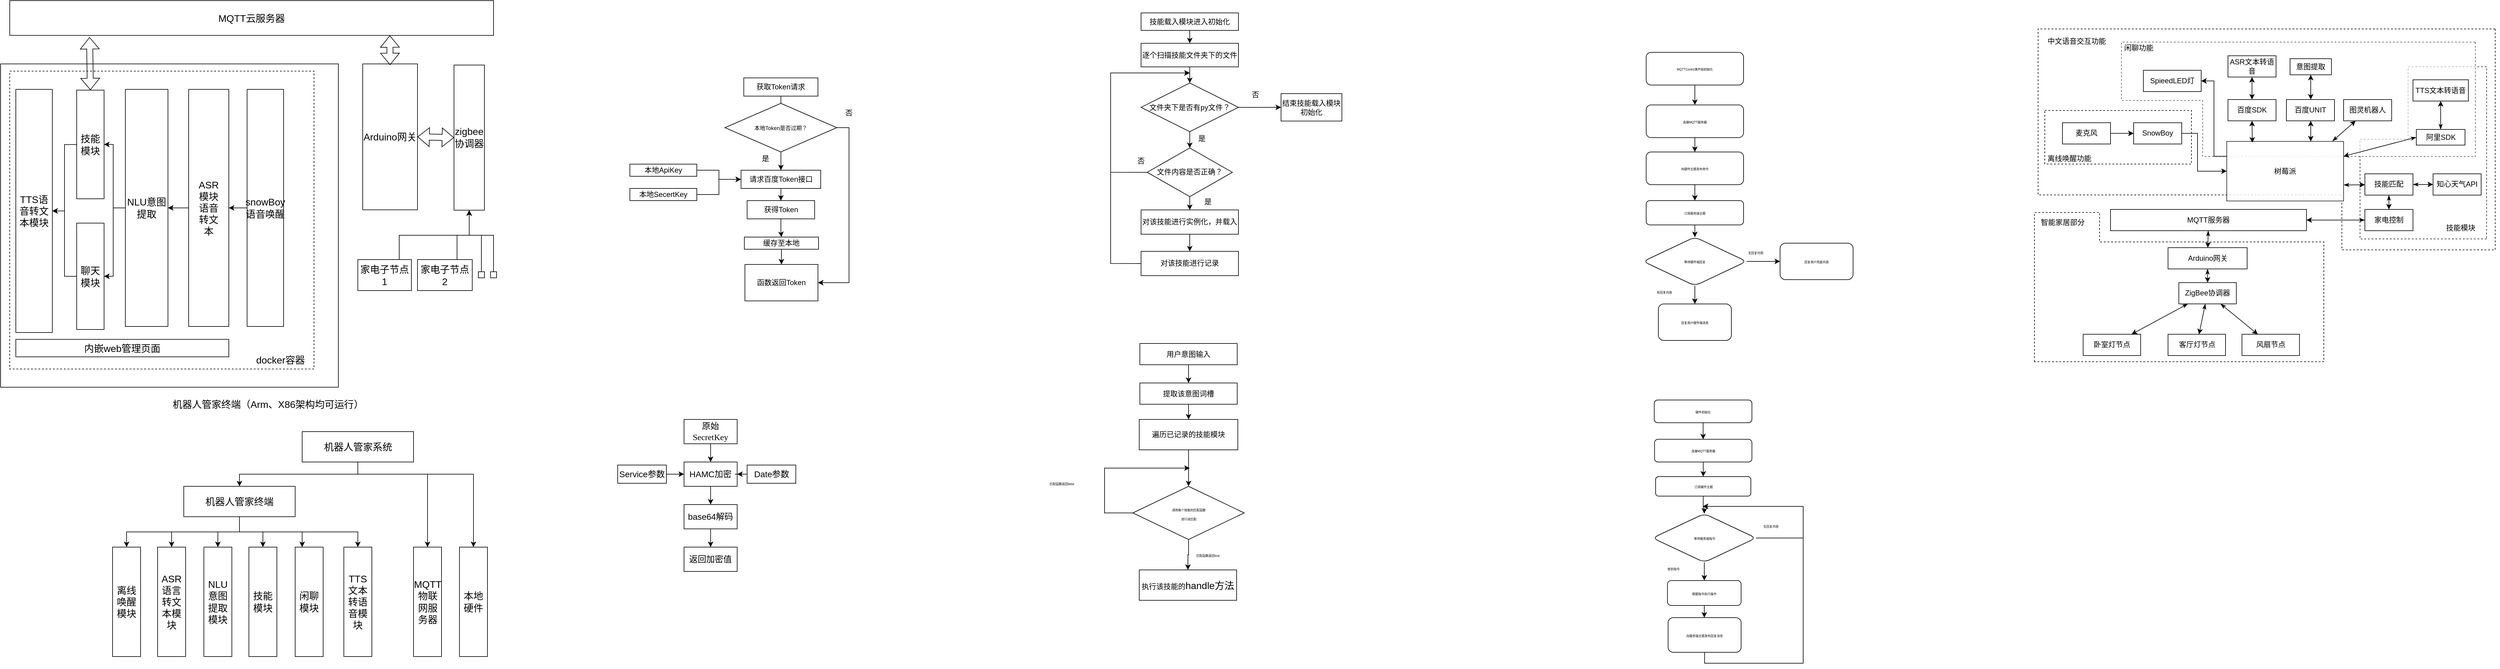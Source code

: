 <mxfile version="18.1.3" type="github">
  <diagram id="7cx7Jvx4WSSWNbDhuWba" name="第 1 页">
    <mxGraphModel dx="1315" dy="681" grid="0" gridSize="10" guides="1" tooltips="1" connect="1" arrows="1" fold="1" page="1" pageScale="1" pageWidth="827" pageHeight="1169" math="0" shadow="0">
      <root>
        <mxCell id="0" />
        <mxCell id="1" parent="0" />
        <mxCell id="3Jm61iDTry_ATPGyhtLo-84" value="" style="shape=corner;whiteSpace=wrap;html=1;rounded=0;shadow=0;glass=0;dashed=1;sketch=0;dx=197;dy=107;rotation=-90;" parent="1" vertex="1">
          <mxGeometry x="3463" y="264.5" width="245.5" height="475.5" as="geometry" />
        </mxCell>
        <mxCell id="3Jm61iDTry_ATPGyhtLo-71" value="" style="shape=corner;whiteSpace=wrap;html=1;rounded=0;shadow=0;glass=0;dashed=1;sketch=0;rotation=90;dx=273;dy=252;" parent="1" vertex="1">
          <mxGeometry x="3547.87" y="-116.24" width="363.43" height="751.13" as="geometry" />
        </mxCell>
        <mxCell id="3Jm61iDTry_ATPGyhtLo-83" value="" style="shape=corner;whiteSpace=wrap;html=1;rounded=0;shadow=0;glass=0;dashed=1;sketch=0;opacity=85;rotation=-180;dx=129;dy=164;" parent="1" vertex="1">
          <mxGeometry x="3883" y="139.76" width="208" height="283.19" as="geometry" />
        </mxCell>
        <mxCell id="3Jm61iDTry_ATPGyhtLo-80" value="" style="shape=corner;whiteSpace=wrap;html=1;rounded=0;shadow=0;glass=0;dashed=1;sketch=0;opacity=65;rotation=90;dx=96;dy=448;" parent="1" vertex="1">
          <mxGeometry x="3687.65" y="-97.44" width="188.2" height="581.48" as="geometry" />
        </mxCell>
        <mxCell id="3Jm61iDTry_ATPGyhtLo-8" value="" style="rounded=0;whiteSpace=wrap;html=1;dashed=1;" parent="1" vertex="1">
          <mxGeometry x="3365" y="211.74" width="241" height="88.13" as="geometry" />
        </mxCell>
        <mxCell id="THJUn3YUo0_ZmjllavNi-1" value="" style="rounded=0;whiteSpace=wrap;html=1;fontSize=16;" parent="1" vertex="1">
          <mxGeometry x="6" y="135.13" width="555" height="531.87" as="geometry" />
        </mxCell>
        <mxCell id="THJUn3YUo0_ZmjllavNi-69" value="" style="rounded=0;whiteSpace=wrap;html=1;fontSize=16;dashed=1;" parent="1" vertex="1">
          <mxGeometry x="21" y="147" width="500" height="490" as="geometry" />
        </mxCell>
        <mxCell id="THJUn3YUo0_ZmjllavNi-3" value="MQTT云服务器" style="rounded=0;whiteSpace=wrap;html=1;fontSize=16;" parent="1" vertex="1">
          <mxGeometry x="21" y="31" width="795" height="57.25" as="geometry" />
        </mxCell>
        <mxCell id="THJUn3YUo0_ZmjllavNi-49" value="" style="edgeStyle=orthogonalEdgeStyle;rounded=0;orthogonalLoop=1;jettySize=auto;html=1;fontSize=16;" parent="1" source="THJUn3YUo0_ZmjllavNi-7" target="THJUn3YUo0_ZmjllavNi-8" edge="1">
          <mxGeometry relative="1" as="geometry" />
        </mxCell>
        <mxCell id="THJUn3YUo0_ZmjllavNi-7" value="snowBoy语音唤醒" style="rounded=0;whiteSpace=wrap;html=1;fontSize=16;" parent="1" vertex="1">
          <mxGeometry x="411" y="177" width="60" height="390" as="geometry" />
        </mxCell>
        <mxCell id="THJUn3YUo0_ZmjllavNi-6" value="TTS语音转文本模块" style="rounded=0;whiteSpace=wrap;html=1;fontSize=16;" parent="1" vertex="1">
          <mxGeometry x="31" y="177" width="60" height="400" as="geometry" />
        </mxCell>
        <mxCell id="THJUn3YUo0_ZmjllavNi-50" value="" style="edgeStyle=orthogonalEdgeStyle;rounded=0;orthogonalLoop=1;jettySize=auto;html=1;fontSize=16;" parent="1" source="THJUn3YUo0_ZmjllavNi-8" target="THJUn3YUo0_ZmjllavNi-10" edge="1">
          <mxGeometry relative="1" as="geometry" />
        </mxCell>
        <mxCell id="THJUn3YUo0_ZmjllavNi-8" value="&lt;blockquote&gt;ASR模块语音转文本&lt;/blockquote&gt;" style="rounded=0;whiteSpace=wrap;html=1;fontSize=16;" parent="1" vertex="1">
          <mxGeometry x="315" y="177" width="66" height="390" as="geometry" />
        </mxCell>
        <mxCell id="THJUn3YUo0_ZmjllavNi-54" value="" style="edgeStyle=orthogonalEdgeStyle;rounded=0;orthogonalLoop=1;jettySize=auto;html=1;fontSize=16;" parent="1" source="THJUn3YUo0_ZmjllavNi-10" target="THJUn3YUo0_ZmjllavNi-15" edge="1">
          <mxGeometry relative="1" as="geometry" />
        </mxCell>
        <mxCell id="THJUn3YUo0_ZmjllavNi-10" value="NLU意图提取" style="rounded=0;whiteSpace=wrap;html=1;fontSize=16;" parent="1" vertex="1">
          <mxGeometry x="211" y="177" width="70" height="390" as="geometry" />
        </mxCell>
        <mxCell id="THJUn3YUo0_ZmjllavNi-52" value="" style="edgeStyle=orthogonalEdgeStyle;rounded=0;orthogonalLoop=1;jettySize=auto;html=1;fontSize=16;" parent="1" source="THJUn3YUo0_ZmjllavNi-12" target="THJUn3YUo0_ZmjllavNi-6" edge="1">
          <mxGeometry relative="1" as="geometry" />
        </mxCell>
        <mxCell id="THJUn3YUo0_ZmjllavNi-12" value="技能模块" style="rounded=0;whiteSpace=wrap;html=1;fontSize=16;" parent="1" vertex="1">
          <mxGeometry x="131" y="178.25" width="45" height="178.75" as="geometry" />
        </mxCell>
        <mxCell id="THJUn3YUo0_ZmjllavNi-53" value="" style="edgeStyle=orthogonalEdgeStyle;rounded=0;orthogonalLoop=1;jettySize=auto;html=1;fontSize=16;" parent="1" source="THJUn3YUo0_ZmjllavNi-15" target="THJUn3YUo0_ZmjllavNi-6" edge="1">
          <mxGeometry relative="1" as="geometry" />
        </mxCell>
        <mxCell id="THJUn3YUo0_ZmjllavNi-15" value="聊天模块" style="rounded=0;whiteSpace=wrap;html=1;fontSize=16;" parent="1" vertex="1">
          <mxGeometry x="131" y="397" width="45" height="175" as="geometry" />
        </mxCell>
        <mxCell id="THJUn3YUo0_ZmjllavNi-24" value="Arduino网关" style="rounded=0;whiteSpace=wrap;html=1;fontSize=16;" parent="1" vertex="1">
          <mxGeometry x="601" y="135.13" width="90" height="240" as="geometry" />
        </mxCell>
        <mxCell id="THJUn3YUo0_ZmjllavNi-36" value="zigbee协调器" style="rounded=0;whiteSpace=wrap;html=1;fontSize=16;" parent="1" vertex="1">
          <mxGeometry x="751" y="137" width="50" height="238.75" as="geometry" />
        </mxCell>
        <mxCell id="THJUn3YUo0_ZmjllavNi-60" value="" style="edgeStyle=orthogonalEdgeStyle;rounded=0;orthogonalLoop=1;jettySize=auto;html=1;fontSize=16;" parent="1" source="THJUn3YUo0_ZmjllavNi-38" target="THJUn3YUo0_ZmjllavNi-36" edge="1">
          <mxGeometry relative="1" as="geometry">
            <Array as="points">
              <mxPoint x="756" y="417" />
              <mxPoint x="776" y="417" />
            </Array>
          </mxGeometry>
        </mxCell>
        <mxCell id="THJUn3YUo0_ZmjllavNi-38" value="家电子节点2" style="rounded=0;whiteSpace=wrap;html=1;fontSize=16;" parent="1" vertex="1">
          <mxGeometry x="691" y="457" width="90" height="51" as="geometry" />
        </mxCell>
        <mxCell id="THJUn3YUo0_ZmjllavNi-62" value="" style="edgeStyle=orthogonalEdgeStyle;rounded=0;orthogonalLoop=1;jettySize=auto;html=1;fontSize=16;" parent="1" source="THJUn3YUo0_ZmjllavNi-39" target="THJUn3YUo0_ZmjllavNi-36" edge="1">
          <mxGeometry relative="1" as="geometry">
            <Array as="points">
              <mxPoint x="661" y="417" />
              <mxPoint x="776" y="417" />
            </Array>
          </mxGeometry>
        </mxCell>
        <mxCell id="THJUn3YUo0_ZmjllavNi-39" value="家电子节点1" style="rounded=0;whiteSpace=wrap;html=1;fontSize=16;" parent="1" vertex="1">
          <mxGeometry x="593" y="457" width="88" height="51" as="geometry" />
        </mxCell>
        <mxCell id="THJUn3YUo0_ZmjllavNi-63" value="" style="edgeStyle=orthogonalEdgeStyle;rounded=0;orthogonalLoop=1;jettySize=auto;html=1;fontSize=16;" parent="1" source="THJUn3YUo0_ZmjllavNi-41" target="THJUn3YUo0_ZmjllavNi-36" edge="1">
          <mxGeometry relative="1" as="geometry">
            <Array as="points">
              <mxPoint x="796" y="417" />
              <mxPoint x="776" y="417" />
            </Array>
          </mxGeometry>
        </mxCell>
        <mxCell id="THJUn3YUo0_ZmjllavNi-41" value="" style="rounded=0;whiteSpace=wrap;html=1;fontSize=16;" parent="1" vertex="1">
          <mxGeometry x="791" y="477" width="10" height="10" as="geometry" />
        </mxCell>
        <mxCell id="THJUn3YUo0_ZmjllavNi-64" value="" style="edgeStyle=orthogonalEdgeStyle;rounded=0;orthogonalLoop=1;jettySize=auto;html=1;fontSize=16;" parent="1" source="THJUn3YUo0_ZmjllavNi-42" target="THJUn3YUo0_ZmjllavNi-36" edge="1">
          <mxGeometry relative="1" as="geometry">
            <Array as="points">
              <mxPoint x="816" y="417" />
              <mxPoint x="776" y="417" />
            </Array>
          </mxGeometry>
        </mxCell>
        <mxCell id="THJUn3YUo0_ZmjllavNi-42" value="" style="rounded=0;whiteSpace=wrap;html=1;fontSize=16;" parent="1" vertex="1">
          <mxGeometry x="811" y="477" width="10" height="10" as="geometry" />
        </mxCell>
        <mxCell id="THJUn3YUo0_ZmjllavNi-48" value="内嵌web管理页面" style="rounded=0;whiteSpace=wrap;html=1;fontSize=16;" parent="1" vertex="1">
          <mxGeometry x="31" y="588.25" width="350" height="28.75" as="geometry" />
        </mxCell>
        <mxCell id="THJUn3YUo0_ZmjllavNi-55" value="" style="edgeStyle=orthogonalEdgeStyle;rounded=0;orthogonalLoop=1;jettySize=auto;html=1;exitX=0;exitY=0.5;exitDx=0;exitDy=0;entryX=1;entryY=0.5;entryDx=0;entryDy=0;fontSize=16;" parent="1" source="THJUn3YUo0_ZmjllavNi-10" target="THJUn3YUo0_ZmjllavNi-12" edge="1">
          <mxGeometry relative="1" as="geometry">
            <mxPoint x="221.0" y="382.03" as="sourcePoint" />
            <mxPoint x="186.0" y="494.515" as="targetPoint" />
          </mxGeometry>
        </mxCell>
        <mxCell id="THJUn3YUo0_ZmjllavNi-57" value="" style="shape=flexArrow;endArrow=classic;startArrow=classic;html=1;rounded=0;entryX=0.165;entryY=1.05;entryDx=0;entryDy=0;entryPerimeter=0;exitX=0.5;exitY=0;exitDx=0;exitDy=0;fontSize=16;" parent="1" source="THJUn3YUo0_ZmjllavNi-12" target="THJUn3YUo0_ZmjllavNi-3" edge="1">
          <mxGeometry width="100" height="100" relative="1" as="geometry">
            <mxPoint x="571" y="177" as="sourcePoint" />
            <mxPoint x="671" y="77" as="targetPoint" />
          </mxGeometry>
        </mxCell>
        <mxCell id="THJUn3YUo0_ZmjllavNi-58" value="" style="shape=flexArrow;endArrow=classic;startArrow=classic;html=1;rounded=0;entryX=0.165;entryY=1.05;entryDx=0;entryDy=0;entryPerimeter=0;fontSize=16;" parent="1" edge="1">
          <mxGeometry width="100" height="100" relative="1" as="geometry">
            <mxPoint x="646" y="137" as="sourcePoint" />
            <mxPoint x="645.5" y="88.252" as="targetPoint" />
          </mxGeometry>
        </mxCell>
        <mxCell id="THJUn3YUo0_ZmjllavNi-59" value="" style="shape=flexArrow;endArrow=classic;startArrow=classic;html=1;rounded=0;entryX=0;entryY=0.5;entryDx=0;entryDy=0;exitX=1;exitY=0.5;exitDx=0;exitDy=0;fontSize=16;" parent="1" source="THJUn3YUo0_ZmjllavNi-24" target="THJUn3YUo0_ZmjllavNi-36" edge="1">
          <mxGeometry width="100" height="100" relative="1" as="geometry">
            <mxPoint x="691" y="267" as="sourcePoint" />
            <mxPoint x="791" y="167" as="targetPoint" />
          </mxGeometry>
        </mxCell>
        <mxCell id="THJUn3YUo0_ZmjllavNi-61" style="edgeStyle=orthogonalEdgeStyle;rounded=0;orthogonalLoop=1;jettySize=auto;html=1;exitX=0.5;exitY=1;exitDx=0;exitDy=0;fontSize=16;" parent="1" source="THJUn3YUo0_ZmjllavNi-38" target="THJUn3YUo0_ZmjllavNi-38" edge="1">
          <mxGeometry relative="1" as="geometry" />
        </mxCell>
        <mxCell id="THJUn3YUo0_ZmjllavNi-68" value="机器人管家终端（Arm、X86架构均可运行）" style="text;html=1;strokeColor=none;fillColor=none;align=center;verticalAlign=middle;whiteSpace=wrap;rounded=0;fontSize=16;" parent="1" vertex="1">
          <mxGeometry x="246" y="680" width="399.25" height="30" as="geometry" />
        </mxCell>
        <mxCell id="THJUn3YUo0_ZmjllavNi-70" value="docker容器" style="text;html=1;strokeColor=none;fillColor=none;align=center;verticalAlign=middle;whiteSpace=wrap;rounded=0;fontSize=16;" parent="1" vertex="1">
          <mxGeometry x="411" y="607" width="110" height="30" as="geometry" />
        </mxCell>
        <mxCell id="UxHL09E3cX7baKbh302L-11" style="edgeStyle=orthogonalEdgeStyle;rounded=0;orthogonalLoop=1;jettySize=auto;html=1;exitX=0.5;exitY=1;exitDx=0;exitDy=0;entryX=0.5;entryY=0;entryDx=0;entryDy=0;fontSize=16;" parent="1" source="UxHL09E3cX7baKbh302L-1" target="UxHL09E3cX7baKbh302L-10" edge="1">
          <mxGeometry relative="1" as="geometry" />
        </mxCell>
        <mxCell id="UxHL09E3cX7baKbh302L-18" style="edgeStyle=orthogonalEdgeStyle;rounded=0;orthogonalLoop=1;jettySize=auto;html=1;exitX=0.5;exitY=1;exitDx=0;exitDy=0;entryX=0.5;entryY=0;entryDx=0;entryDy=0;fontSize=16;" parent="1" source="UxHL09E3cX7baKbh302L-1" target="UxHL09E3cX7baKbh302L-7" edge="1">
          <mxGeometry relative="1" as="geometry">
            <Array as="points">
              <mxPoint x="593" y="810" />
              <mxPoint x="708" y="810" />
            </Array>
          </mxGeometry>
        </mxCell>
        <mxCell id="UxHL09E3cX7baKbh302L-19" style="edgeStyle=orthogonalEdgeStyle;rounded=0;orthogonalLoop=1;jettySize=auto;html=1;exitX=0.5;exitY=1;exitDx=0;exitDy=0;entryX=0.5;entryY=0;entryDx=0;entryDy=0;fontSize=16;" parent="1" source="UxHL09E3cX7baKbh302L-1" target="UxHL09E3cX7baKbh302L-9" edge="1">
          <mxGeometry relative="1" as="geometry">
            <Array as="points">
              <mxPoint x="593" y="810" />
              <mxPoint x="783" y="810" />
            </Array>
          </mxGeometry>
        </mxCell>
        <mxCell id="UxHL09E3cX7baKbh302L-1" value="机器人管家系统" style="rounded=0;whiteSpace=wrap;html=1;fontSize=16;" parent="1" vertex="1">
          <mxGeometry x="501.5" y="740" width="183" height="50" as="geometry" />
        </mxCell>
        <mxCell id="UxHL09E3cX7baKbh302L-2" value="离线唤醒模块" style="rounded=0;whiteSpace=wrap;html=1;fontSize=16;" parent="1" vertex="1">
          <mxGeometry x="190" y="930" width="46" height="180" as="geometry" />
        </mxCell>
        <mxCell id="UxHL09E3cX7baKbh302L-3" value="ASR语言转文本模块" style="rounded=0;whiteSpace=wrap;html=1;fontSize=16;" parent="1" vertex="1">
          <mxGeometry x="264" y="930" width="46" height="180" as="geometry" />
        </mxCell>
        <mxCell id="UxHL09E3cX7baKbh302L-4" value="NLU意图提取模块" style="rounded=0;whiteSpace=wrap;html=1;fontSize=16;" parent="1" vertex="1">
          <mxGeometry x="340" y="930" width="46" height="180" as="geometry" />
        </mxCell>
        <mxCell id="UxHL09E3cX7baKbh302L-5" value="技能模块" style="rounded=0;whiteSpace=wrap;html=1;fontSize=16;" parent="1" vertex="1">
          <mxGeometry x="414" y="930" width="46" height="180" as="geometry" />
        </mxCell>
        <mxCell id="UxHL09E3cX7baKbh302L-6" value="闲聊模块" style="rounded=0;whiteSpace=wrap;html=1;fontSize=16;" parent="1" vertex="1">
          <mxGeometry x="490" y="930" width="46" height="180" as="geometry" />
        </mxCell>
        <mxCell id="UxHL09E3cX7baKbh302L-7" value="MQTT物联网服务器" style="rounded=0;whiteSpace=wrap;html=1;fontSize=16;" parent="1" vertex="1">
          <mxGeometry x="684.5" y="930" width="46" height="180" as="geometry" />
        </mxCell>
        <mxCell id="UxHL09E3cX7baKbh302L-8" value="TTS文本转语音模块" style="rounded=0;whiteSpace=wrap;html=1;fontSize=16;" parent="1" vertex="1">
          <mxGeometry x="570" y="930" width="46" height="180" as="geometry" />
        </mxCell>
        <mxCell id="UxHL09E3cX7baKbh302L-9" value="本地硬件" style="rounded=0;whiteSpace=wrap;html=1;fontSize=16;" parent="1" vertex="1">
          <mxGeometry x="760" y="930" width="46" height="180" as="geometry" />
        </mxCell>
        <mxCell id="UxHL09E3cX7baKbh302L-12" style="edgeStyle=orthogonalEdgeStyle;rounded=0;orthogonalLoop=1;jettySize=auto;html=1;exitX=0.5;exitY=1;exitDx=0;exitDy=0;entryX=0.5;entryY=0;entryDx=0;entryDy=0;fontSize=16;" parent="1" source="UxHL09E3cX7baKbh302L-10" target="UxHL09E3cX7baKbh302L-2" edge="1">
          <mxGeometry relative="1" as="geometry" />
        </mxCell>
        <mxCell id="UxHL09E3cX7baKbh302L-13" style="edgeStyle=orthogonalEdgeStyle;rounded=0;orthogonalLoop=1;jettySize=auto;html=1;exitX=0.5;exitY=1;exitDx=0;exitDy=0;entryX=0.5;entryY=0;entryDx=0;entryDy=0;fontSize=16;" parent="1" source="UxHL09E3cX7baKbh302L-10" target="UxHL09E3cX7baKbh302L-3" edge="1">
          <mxGeometry relative="1" as="geometry" />
        </mxCell>
        <mxCell id="UxHL09E3cX7baKbh302L-14" style="edgeStyle=orthogonalEdgeStyle;rounded=0;orthogonalLoop=1;jettySize=auto;html=1;exitX=0.5;exitY=1;exitDx=0;exitDy=0;entryX=0.5;entryY=0;entryDx=0;entryDy=0;fontSize=16;" parent="1" source="UxHL09E3cX7baKbh302L-10" target="UxHL09E3cX7baKbh302L-4" edge="1">
          <mxGeometry relative="1" as="geometry" />
        </mxCell>
        <mxCell id="UxHL09E3cX7baKbh302L-15" style="edgeStyle=orthogonalEdgeStyle;rounded=0;orthogonalLoop=1;jettySize=auto;html=1;exitX=0.5;exitY=1;exitDx=0;exitDy=0;entryX=0.5;entryY=0;entryDx=0;entryDy=0;fontSize=16;" parent="1" source="UxHL09E3cX7baKbh302L-10" target="UxHL09E3cX7baKbh302L-5" edge="1">
          <mxGeometry relative="1" as="geometry" />
        </mxCell>
        <mxCell id="UxHL09E3cX7baKbh302L-16" style="edgeStyle=orthogonalEdgeStyle;rounded=0;orthogonalLoop=1;jettySize=auto;html=1;exitX=0.5;exitY=1;exitDx=0;exitDy=0;entryX=0.25;entryY=0;entryDx=0;entryDy=0;fontSize=16;" parent="1" source="UxHL09E3cX7baKbh302L-10" target="UxHL09E3cX7baKbh302L-6" edge="1">
          <mxGeometry relative="1" as="geometry" />
        </mxCell>
        <mxCell id="UxHL09E3cX7baKbh302L-17" style="edgeStyle=orthogonalEdgeStyle;rounded=0;orthogonalLoop=1;jettySize=auto;html=1;exitX=0.5;exitY=1;exitDx=0;exitDy=0;entryX=0.5;entryY=0;entryDx=0;entryDy=0;fontSize=16;" parent="1" source="UxHL09E3cX7baKbh302L-10" target="UxHL09E3cX7baKbh302L-8" edge="1">
          <mxGeometry relative="1" as="geometry" />
        </mxCell>
        <mxCell id="UxHL09E3cX7baKbh302L-10" value="机器人管家终端" style="rounded=0;whiteSpace=wrap;html=1;fontSize=16;" parent="1" vertex="1">
          <mxGeometry x="307" y="830" width="183" height="50" as="geometry" />
        </mxCell>
        <mxCell id="pHx1-qpp0hLuXF07Kn_--3" value="" style="edgeStyle=orthogonalEdgeStyle;rounded=0;orthogonalLoop=1;jettySize=auto;html=1;" parent="1" source="pHx1-qpp0hLuXF07Kn_--1" target="pHx1-qpp0hLuXF07Kn_--2" edge="1">
          <mxGeometry relative="1" as="geometry" />
        </mxCell>
        <mxCell id="pHx1-qpp0hLuXF07Kn_--1" value="获取Token请求" style="rounded=0;whiteSpace=wrap;html=1;" parent="1" vertex="1">
          <mxGeometry x="1227.19" y="158.13" width="121.87" height="30" as="geometry" />
        </mxCell>
        <mxCell id="pHx1-qpp0hLuXF07Kn_--10" value="" style="edgeStyle=orthogonalEdgeStyle;rounded=0;orthogonalLoop=1;jettySize=auto;html=1;fontSize=9;" parent="1" source="pHx1-qpp0hLuXF07Kn_--2" target="pHx1-qpp0hLuXF07Kn_--7" edge="1">
          <mxGeometry relative="1" as="geometry" />
        </mxCell>
        <mxCell id="pHx1-qpp0hLuXF07Kn_--19" style="edgeStyle=orthogonalEdgeStyle;rounded=0;orthogonalLoop=1;jettySize=auto;html=1;exitX=1;exitY=0.5;exitDx=0;exitDy=0;entryX=1;entryY=0.5;entryDx=0;entryDy=0;fontSize=9;" parent="1" source="pHx1-qpp0hLuXF07Kn_--2" target="pHx1-qpp0hLuXF07Kn_--17" edge="1">
          <mxGeometry relative="1" as="geometry" />
        </mxCell>
        <mxCell id="pHx1-qpp0hLuXF07Kn_--2" value="&lt;font style=&quot;font-size: 9px;&quot;&gt;本地Token是否过期？&lt;/font&gt;" style="rhombus;whiteSpace=wrap;html=1;rounded=0;" parent="1" vertex="1">
          <mxGeometry x="1196.25" y="200" width="183.75" height="80" as="geometry" />
        </mxCell>
        <mxCell id="pHx1-qpp0hLuXF07Kn_--24" style="edgeStyle=orthogonalEdgeStyle;rounded=0;orthogonalLoop=1;jettySize=auto;html=1;exitX=1;exitY=0.5;exitDx=0;exitDy=0;entryX=0;entryY=0.5;entryDx=0;entryDy=0;fontSize=9;" parent="1" source="pHx1-qpp0hLuXF07Kn_--4" target="pHx1-qpp0hLuXF07Kn_--7" edge="1">
          <mxGeometry relative="1" as="geometry" />
        </mxCell>
        <mxCell id="pHx1-qpp0hLuXF07Kn_--4" value="本地SecertKey" style="whiteSpace=wrap;html=1;rounded=0;" parent="1" vertex="1">
          <mxGeometry x="1040" y="340" width="110" height="20" as="geometry" />
        </mxCell>
        <mxCell id="pHx1-qpp0hLuXF07Kn_--23" style="edgeStyle=orthogonalEdgeStyle;rounded=0;orthogonalLoop=1;jettySize=auto;html=1;exitX=1;exitY=0.5;exitDx=0;exitDy=0;entryX=0;entryY=0.5;entryDx=0;entryDy=0;fontSize=9;" parent="1" source="pHx1-qpp0hLuXF07Kn_--6" target="pHx1-qpp0hLuXF07Kn_--7" edge="1">
          <mxGeometry relative="1" as="geometry" />
        </mxCell>
        <mxCell id="pHx1-qpp0hLuXF07Kn_--6" value="本地ApiKey" style="whiteSpace=wrap;html=1;rounded=0;" parent="1" vertex="1">
          <mxGeometry x="1040" y="300" width="110" height="20" as="geometry" />
        </mxCell>
        <mxCell id="pHx1-qpp0hLuXF07Kn_--21" value="" style="edgeStyle=orthogonalEdgeStyle;rounded=0;orthogonalLoop=1;jettySize=auto;html=1;fontSize=9;" parent="1" source="pHx1-qpp0hLuXF07Kn_--7" target="pHx1-qpp0hLuXF07Kn_--13" edge="1">
          <mxGeometry relative="1" as="geometry" />
        </mxCell>
        <mxCell id="pHx1-qpp0hLuXF07Kn_--7" value="请求百度Token接口" style="whiteSpace=wrap;html=1;rounded=0;" parent="1" vertex="1">
          <mxGeometry x="1222.66" y="310" width="130.94" height="30" as="geometry" />
        </mxCell>
        <mxCell id="pHx1-qpp0hLuXF07Kn_--16" value="" style="edgeStyle=orthogonalEdgeStyle;rounded=0;orthogonalLoop=1;jettySize=auto;html=1;fontSize=9;" parent="1" source="pHx1-qpp0hLuXF07Kn_--13" target="pHx1-qpp0hLuXF07Kn_--15" edge="1">
          <mxGeometry relative="1" as="geometry" />
        </mxCell>
        <mxCell id="pHx1-qpp0hLuXF07Kn_--18" value="" style="edgeStyle=orthogonalEdgeStyle;rounded=0;orthogonalLoop=1;jettySize=auto;html=1;fontSize=9;" parent="1" source="pHx1-qpp0hLuXF07Kn_--15" target="pHx1-qpp0hLuXF07Kn_--17" edge="1">
          <mxGeometry relative="1" as="geometry" />
        </mxCell>
        <mxCell id="pHx1-qpp0hLuXF07Kn_--15" value="缓存至本地" style="whiteSpace=wrap;html=1;rounded=0;" parent="1" vertex="1">
          <mxGeometry x="1228.13" y="420" width="121.87" height="20" as="geometry" />
        </mxCell>
        <mxCell id="pHx1-qpp0hLuXF07Kn_--17" value="函数返回Token" style="whiteSpace=wrap;html=1;rounded=0;" parent="1" vertex="1">
          <mxGeometry x="1229.06" y="465" width="120" height="60" as="geometry" />
        </mxCell>
        <mxCell id="pHx1-qpp0hLuXF07Kn_--13" value="获得Token" style="whiteSpace=wrap;html=1;rounded=0;" parent="1" vertex="1">
          <mxGeometry x="1232.66" y="360" width="110.94" height="30" as="geometry" />
        </mxCell>
        <mxCell id="BKtJdzFLq2iXJ5Sx43xe-3" value="" style="edgeStyle=orthogonalEdgeStyle;rounded=0;orthogonalLoop=1;jettySize=auto;html=1;fontSize=14;" parent="1" source="BKtJdzFLq2iXJ5Sx43xe-1" target="BKtJdzFLq2iXJ5Sx43xe-2" edge="1">
          <mxGeometry relative="1" as="geometry" />
        </mxCell>
        <mxCell id="BKtJdzFLq2iXJ5Sx43xe-1" value="&lt;span style=&quot;font-size: 14px; font-family: 等线;&quot;&gt;原始&lt;span lang=&quot;EN-US&quot; style=&quot;font-size: 14px;&quot;&gt;SecretKey&lt;/span&gt;&lt;/span&gt;" style="rounded=0;whiteSpace=wrap;html=1;fontSize=14;" parent="1" vertex="1">
          <mxGeometry x="1128.99" y="720" width="87.34" height="40" as="geometry" />
        </mxCell>
        <mxCell id="BKtJdzFLq2iXJ5Sx43xe-9" value="" style="edgeStyle=orthogonalEdgeStyle;rounded=0;orthogonalLoop=1;jettySize=auto;html=1;fontSize=14;" parent="1" source="BKtJdzFLq2iXJ5Sx43xe-2" target="BKtJdzFLq2iXJ5Sx43xe-8" edge="1">
          <mxGeometry relative="1" as="geometry" />
        </mxCell>
        <mxCell id="BKtJdzFLq2iXJ5Sx43xe-2" value="HAMC加密" style="rounded=0;whiteSpace=wrap;html=1;fontSize=14;" parent="1" vertex="1">
          <mxGeometry x="1128.99" y="790" width="87.34" height="40" as="geometry" />
        </mxCell>
        <mxCell id="BKtJdzFLq2iXJ5Sx43xe-6" value="" style="edgeStyle=orthogonalEdgeStyle;rounded=0;orthogonalLoop=1;jettySize=auto;html=1;fontSize=14;" parent="1" source="BKtJdzFLq2iXJ5Sx43xe-4" target="BKtJdzFLq2iXJ5Sx43xe-2" edge="1">
          <mxGeometry relative="1" as="geometry" />
        </mxCell>
        <mxCell id="BKtJdzFLq2iXJ5Sx43xe-4" value="&lt;span lang=&quot;EN-US&quot; style=&quot;font-size: 14px;&quot;&gt;Date参数&lt;/span&gt;" style="rounded=0;whiteSpace=wrap;html=1;fontSize=14;" parent="1" vertex="1">
          <mxGeometry x="1232.66" y="795" width="80" height="30" as="geometry" />
        </mxCell>
        <mxCell id="BKtJdzFLq2iXJ5Sx43xe-7" value="" style="edgeStyle=orthogonalEdgeStyle;rounded=0;orthogonalLoop=1;jettySize=auto;html=1;fontSize=14;" parent="1" source="BKtJdzFLq2iXJ5Sx43xe-5" target="BKtJdzFLq2iXJ5Sx43xe-2" edge="1">
          <mxGeometry relative="1" as="geometry" />
        </mxCell>
        <mxCell id="BKtJdzFLq2iXJ5Sx43xe-5" value="&lt;span lang=&quot;EN-US&quot; style=&quot;font-size: 14px;&quot;&gt;Service参数&lt;/span&gt;" style="rounded=0;whiteSpace=wrap;html=1;fontSize=14;" parent="1" vertex="1">
          <mxGeometry x="1020" y="795" width="80" height="30" as="geometry" />
        </mxCell>
        <mxCell id="BKtJdzFLq2iXJ5Sx43xe-11" value="" style="edgeStyle=orthogonalEdgeStyle;rounded=0;orthogonalLoop=1;jettySize=auto;html=1;fontSize=14;" parent="1" source="BKtJdzFLq2iXJ5Sx43xe-8" target="BKtJdzFLq2iXJ5Sx43xe-10" edge="1">
          <mxGeometry relative="1" as="geometry" />
        </mxCell>
        <mxCell id="BKtJdzFLq2iXJ5Sx43xe-8" value="base64解码" style="rounded=0;whiteSpace=wrap;html=1;fontSize=14;" parent="1" vertex="1">
          <mxGeometry x="1128.99" y="860" width="87.34" height="40" as="geometry" />
        </mxCell>
        <mxCell id="BKtJdzFLq2iXJ5Sx43xe-10" value="返回加密值" style="rounded=0;whiteSpace=wrap;html=1;fontSize=14;" parent="1" vertex="1">
          <mxGeometry x="1128.99" y="930" width="87.34" height="40" as="geometry" />
        </mxCell>
        <mxCell id="BKtJdzFLq2iXJ5Sx43xe-12" value="否" style="text;html=1;strokeColor=none;fillColor=none;align=center;verticalAlign=middle;whiteSpace=wrap;rounded=0;" parent="1" vertex="1">
          <mxGeometry x="1370" y="201.25" width="60" height="30" as="geometry" />
        </mxCell>
        <mxCell id="BKtJdzFLq2iXJ5Sx43xe-13" value="是" style="text;html=1;strokeColor=none;fillColor=none;align=center;verticalAlign=middle;whiteSpace=wrap;rounded=0;" parent="1" vertex="1">
          <mxGeometry x="1232.66" y="275.63" width="60" height="30" as="geometry" />
        </mxCell>
        <mxCell id="BKtJdzFLq2iXJ5Sx43xe-29" value="" style="edgeStyle=orthogonalEdgeStyle;rounded=0;orthogonalLoop=1;jettySize=auto;html=1;" parent="1" source="BKtJdzFLq2iXJ5Sx43xe-27" target="BKtJdzFLq2iXJ5Sx43xe-28" edge="1">
          <mxGeometry relative="1" as="geometry" />
        </mxCell>
        <mxCell id="BKtJdzFLq2iXJ5Sx43xe-27" value="技能载入模块进入初始化" style="rounded=0;whiteSpace=wrap;html=1;" parent="1" vertex="1">
          <mxGeometry x="1880" y="51.25" width="160" height="28.75" as="geometry" />
        </mxCell>
        <mxCell id="BKtJdzFLq2iXJ5Sx43xe-40" value="" style="edgeStyle=orthogonalEdgeStyle;rounded=0;orthogonalLoop=1;jettySize=auto;html=1;" parent="1" source="BKtJdzFLq2iXJ5Sx43xe-28" target="BKtJdzFLq2iXJ5Sx43xe-39" edge="1">
          <mxGeometry relative="1" as="geometry" />
        </mxCell>
        <mxCell id="BKtJdzFLq2iXJ5Sx43xe-28" value="逐个扫描技能文件夹下的文件" style="rounded=0;whiteSpace=wrap;html=1;" parent="1" vertex="1">
          <mxGeometry x="1880" y="101.25" width="160" height="38.75" as="geometry" />
        </mxCell>
        <mxCell id="BKtJdzFLq2iXJ5Sx43xe-33" value="" style="edgeStyle=orthogonalEdgeStyle;rounded=0;orthogonalLoop=1;jettySize=auto;html=1;" parent="1" source="BKtJdzFLq2iXJ5Sx43xe-30" target="BKtJdzFLq2iXJ5Sx43xe-32" edge="1">
          <mxGeometry relative="1" as="geometry" />
        </mxCell>
        <mxCell id="BKtJdzFLq2iXJ5Sx43xe-45" style="edgeStyle=orthogonalEdgeStyle;rounded=0;orthogonalLoop=1;jettySize=auto;html=1;exitX=0;exitY=0.5;exitDx=0;exitDy=0;" parent="1" source="BKtJdzFLq2iXJ5Sx43xe-30" edge="1">
          <mxGeometry relative="1" as="geometry">
            <mxPoint x="1960" y="150" as="targetPoint" />
            <Array as="points">
              <mxPoint x="1830" y="313" />
              <mxPoint x="1830" y="150" />
              <mxPoint x="1880" y="150" />
            </Array>
          </mxGeometry>
        </mxCell>
        <mxCell id="BKtJdzFLq2iXJ5Sx43xe-30" value="文件内容是否正确？" style="rhombus;whiteSpace=wrap;html=1;rounded=0;" parent="1" vertex="1">
          <mxGeometry x="1890" y="273.44" width="140" height="80" as="geometry" />
        </mxCell>
        <mxCell id="BKtJdzFLq2iXJ5Sx43xe-37" value="" style="edgeStyle=orthogonalEdgeStyle;rounded=0;orthogonalLoop=1;jettySize=auto;html=1;" parent="1" source="BKtJdzFLq2iXJ5Sx43xe-32" target="BKtJdzFLq2iXJ5Sx43xe-36" edge="1">
          <mxGeometry relative="1" as="geometry" />
        </mxCell>
        <mxCell id="BKtJdzFLq2iXJ5Sx43xe-32" value="对该技能进行实例化，并载入" style="whiteSpace=wrap;html=1;rounded=0;" parent="1" vertex="1">
          <mxGeometry x="1880" y="375.31" width="160" height="40" as="geometry" />
        </mxCell>
        <mxCell id="BKtJdzFLq2iXJ5Sx43xe-48" style="edgeStyle=orthogonalEdgeStyle;rounded=0;orthogonalLoop=1;jettySize=auto;html=1;exitX=0;exitY=0.5;exitDx=0;exitDy=0;" parent="1" source="BKtJdzFLq2iXJ5Sx43xe-36" edge="1">
          <mxGeometry relative="1" as="geometry">
            <mxPoint x="1960" y="150" as="targetPoint" />
            <Array as="points">
              <mxPoint x="1830" y="463" />
              <mxPoint x="1830" y="150" />
            </Array>
          </mxGeometry>
        </mxCell>
        <mxCell id="BKtJdzFLq2iXJ5Sx43xe-36" value="对该技能进行记录" style="whiteSpace=wrap;html=1;rounded=0;" parent="1" vertex="1">
          <mxGeometry x="1880" y="443.44" width="160" height="40" as="geometry" />
        </mxCell>
        <mxCell id="BKtJdzFLq2iXJ5Sx43xe-41" value="" style="edgeStyle=orthogonalEdgeStyle;rounded=0;orthogonalLoop=1;jettySize=auto;html=1;" parent="1" source="BKtJdzFLq2iXJ5Sx43xe-39" target="BKtJdzFLq2iXJ5Sx43xe-30" edge="1">
          <mxGeometry relative="1" as="geometry" />
        </mxCell>
        <mxCell id="BKtJdzFLq2iXJ5Sx43xe-50" value="" style="edgeStyle=orthogonalEdgeStyle;rounded=0;orthogonalLoop=1;jettySize=auto;html=1;" parent="1" source="BKtJdzFLq2iXJ5Sx43xe-39" target="BKtJdzFLq2iXJ5Sx43xe-49" edge="1">
          <mxGeometry relative="1" as="geometry" />
        </mxCell>
        <mxCell id="BKtJdzFLq2iXJ5Sx43xe-39" value="文件夹下是否有py文件？" style="rhombus;whiteSpace=wrap;html=1;rounded=0;" parent="1" vertex="1">
          <mxGeometry x="1880" y="166.57" width="160" height="80" as="geometry" />
        </mxCell>
        <mxCell id="BKtJdzFLq2iXJ5Sx43xe-42" value="是" style="text;html=1;strokeColor=none;fillColor=none;align=center;verticalAlign=middle;whiteSpace=wrap;rounded=0;" parent="1" vertex="1">
          <mxGeometry x="1950" y="243.44" width="60" height="30" as="geometry" />
        </mxCell>
        <mxCell id="BKtJdzFLq2iXJ5Sx43xe-43" value="是" style="text;html=1;strokeColor=none;fillColor=none;align=center;verticalAlign=middle;whiteSpace=wrap;rounded=0;" parent="1" vertex="1">
          <mxGeometry x="1960" y="347.19" width="60" height="30" as="geometry" />
        </mxCell>
        <mxCell id="BKtJdzFLq2iXJ5Sx43xe-44" value="否" style="text;html=1;strokeColor=none;fillColor=none;align=center;verticalAlign=middle;whiteSpace=wrap;rounded=0;" parent="1" vertex="1">
          <mxGeometry x="1850" y="280" width="60" height="30" as="geometry" />
        </mxCell>
        <mxCell id="BKtJdzFLq2iXJ5Sx43xe-49" value="结束技能载入模块初始化" style="whiteSpace=wrap;html=1;rounded=0;" parent="1" vertex="1">
          <mxGeometry x="2110" y="184" width="100" height="45.14" as="geometry" />
        </mxCell>
        <mxCell id="BKtJdzFLq2iXJ5Sx43xe-51" value="否" style="text;html=1;strokeColor=none;fillColor=none;align=center;verticalAlign=middle;whiteSpace=wrap;rounded=0;" parent="1" vertex="1">
          <mxGeometry x="2038" y="171.25" width="60" height="30" as="geometry" />
        </mxCell>
        <mxCell id="BKtJdzFLq2iXJ5Sx43xe-56" value="" style="edgeStyle=orthogonalEdgeStyle;rounded=0;orthogonalLoop=1;jettySize=auto;html=1;" parent="1" source="BKtJdzFLq2iXJ5Sx43xe-54" target="BKtJdzFLq2iXJ5Sx43xe-55" edge="1">
          <mxGeometry relative="1" as="geometry" />
        </mxCell>
        <mxCell id="BKtJdzFLq2iXJ5Sx43xe-54" value="用户意图输入" style="rounded=0;whiteSpace=wrap;html=1;" parent="1" vertex="1">
          <mxGeometry x="1878" y="595" width="160" height="35" as="geometry" />
        </mxCell>
        <mxCell id="BKtJdzFLq2iXJ5Sx43xe-58" value="" style="edgeStyle=orthogonalEdgeStyle;rounded=0;orthogonalLoop=1;jettySize=auto;html=1;" parent="1" source="BKtJdzFLq2iXJ5Sx43xe-55" target="BKtJdzFLq2iXJ5Sx43xe-57" edge="1">
          <mxGeometry relative="1" as="geometry" />
        </mxCell>
        <mxCell id="BKtJdzFLq2iXJ5Sx43xe-55" value="提取该意图词槽" style="rounded=0;whiteSpace=wrap;html=1;" parent="1" vertex="1">
          <mxGeometry x="1878" y="660" width="160" height="35" as="geometry" />
        </mxCell>
        <mxCell id="BKtJdzFLq2iXJ5Sx43xe-60" value="" style="edgeStyle=orthogonalEdgeStyle;rounded=0;orthogonalLoop=1;jettySize=auto;html=1;" parent="1" source="BKtJdzFLq2iXJ5Sx43xe-57" target="BKtJdzFLq2iXJ5Sx43xe-59" edge="1">
          <mxGeometry relative="1" as="geometry" />
        </mxCell>
        <mxCell id="BKtJdzFLq2iXJ5Sx43xe-57" value="遍历已记录的技能模块" style="rounded=0;whiteSpace=wrap;html=1;" parent="1" vertex="1">
          <mxGeometry x="1877" y="720" width="162" height="50" as="geometry" />
        </mxCell>
        <mxCell id="BKtJdzFLq2iXJ5Sx43xe-63" style="edgeStyle=orthogonalEdgeStyle;rounded=0;orthogonalLoop=1;jettySize=auto;html=1;exitX=0;exitY=0.5;exitDx=0;exitDy=0;fontSize=5;" parent="1" source="BKtJdzFLq2iXJ5Sx43xe-59" edge="1">
          <mxGeometry relative="1" as="geometry">
            <mxPoint x="1960" y="800" as="targetPoint" />
            <Array as="points">
              <mxPoint x="1820" y="874" />
              <mxPoint x="1820" y="800" />
              <mxPoint x="1877" y="800" />
            </Array>
          </mxGeometry>
        </mxCell>
        <mxCell id="BKtJdzFLq2iXJ5Sx43xe-65" value="" style="edgeStyle=orthogonalEdgeStyle;rounded=0;orthogonalLoop=1;jettySize=auto;html=1;fontSize=5;" parent="1" source="BKtJdzFLq2iXJ5Sx43xe-59" target="BKtJdzFLq2iXJ5Sx43xe-64" edge="1">
          <mxGeometry relative="1" as="geometry" />
        </mxCell>
        <mxCell id="BKtJdzFLq2iXJ5Sx43xe-59" value="&lt;font style=&quot;font-size: 5px;&quot;&gt;调用每个技能的匹配函数&lt;br&gt;进行进匹配&lt;/font&gt;" style="rhombus;whiteSpace=wrap;html=1;rounded=0;" parent="1" vertex="1">
          <mxGeometry x="1866.5" y="830" width="183" height="87.5" as="geometry" />
        </mxCell>
        <mxCell id="BKtJdzFLq2iXJ5Sx43xe-64" value="执行该技能的&lt;span style=&quot;font-size:12.0pt;font-family:&lt;br/&gt;等线;mso-ascii-theme-font:minor-latin;mso-fareast-theme-font:minor-fareast;&lt;br/&gt;mso-hansi-theme-font:minor-latin;mso-bidi-font-family:&amp;quot;Times New Roman&amp;quot;;&lt;br/&gt;mso-bidi-theme-font:minor-bidi;mso-ansi-language:EN-US;mso-fareast-language:&lt;br/&gt;ZH-CN;mso-bidi-language:AR-SA&quot; lang=&quot;EN-US&quot;&gt;handle方法&lt;/span&gt;" style="whiteSpace=wrap;html=1;rounded=0;" parent="1" vertex="1">
          <mxGeometry x="1877" y="967.5" width="160" height="50" as="geometry" />
        </mxCell>
        <mxCell id="BKtJdzFLq2iXJ5Sx43xe-66" value="匹配函数返回false" style="text;html=1;strokeColor=none;fillColor=none;align=center;verticalAlign=middle;whiteSpace=wrap;rounded=0;fontSize=5;" parent="1" vertex="1">
          <mxGeometry x="1720" y="810" width="60" height="30" as="geometry" />
        </mxCell>
        <mxCell id="BKtJdzFLq2iXJ5Sx43xe-67" value="匹配函数返回true" style="text;html=1;strokeColor=none;fillColor=none;align=center;verticalAlign=middle;whiteSpace=wrap;rounded=0;fontSize=5;" parent="1" vertex="1">
          <mxGeometry x="1960" y="927.5" width="60" height="30" as="geometry" />
        </mxCell>
        <mxCell id="BKtJdzFLq2iXJ5Sx43xe-70" value="" style="edgeStyle=orthogonalEdgeStyle;rounded=0;orthogonalLoop=1;jettySize=auto;html=1;fontSize=5;" parent="1" source="BKtJdzFLq2iXJ5Sx43xe-68" target="BKtJdzFLq2iXJ5Sx43xe-69" edge="1">
          <mxGeometry relative="1" as="geometry" />
        </mxCell>
        <mxCell id="BKtJdzFLq2iXJ5Sx43xe-68" value="MQTTContro类开始初始化" style="rounded=1;whiteSpace=wrap;html=1;fontSize=5;" parent="1" vertex="1">
          <mxGeometry x="2710" y="116.09" width="160" height="53.75" as="geometry" />
        </mxCell>
        <mxCell id="BKtJdzFLq2iXJ5Sx43xe-72" value="" style="edgeStyle=orthogonalEdgeStyle;rounded=0;orthogonalLoop=1;jettySize=auto;html=1;fontSize=5;" parent="1" source="BKtJdzFLq2iXJ5Sx43xe-69" target="BKtJdzFLq2iXJ5Sx43xe-71" edge="1">
          <mxGeometry relative="1" as="geometry" />
        </mxCell>
        <mxCell id="BKtJdzFLq2iXJ5Sx43xe-69" value="连接MQTT服务器" style="rounded=1;whiteSpace=wrap;html=1;fontSize=5;" parent="1" vertex="1">
          <mxGeometry x="2710" y="202.66" width="160" height="53.75" as="geometry" />
        </mxCell>
        <mxCell id="BKtJdzFLq2iXJ5Sx43xe-74" value="" style="edgeStyle=orthogonalEdgeStyle;rounded=0;orthogonalLoop=1;jettySize=auto;html=1;fontSize=5;" parent="1" source="BKtJdzFLq2iXJ5Sx43xe-71" target="BKtJdzFLq2iXJ5Sx43xe-73" edge="1">
          <mxGeometry relative="1" as="geometry" />
        </mxCell>
        <mxCell id="BKtJdzFLq2iXJ5Sx43xe-71" value="向硬件主题发布命令" style="rounded=1;whiteSpace=wrap;html=1;fontSize=5;" parent="1" vertex="1">
          <mxGeometry x="2710" y="280" width="160" height="53.75" as="geometry" />
        </mxCell>
        <mxCell id="BKtJdzFLq2iXJ5Sx43xe-76" value="" style="edgeStyle=orthogonalEdgeStyle;rounded=0;orthogonalLoop=1;jettySize=auto;html=1;fontSize=5;" parent="1" source="BKtJdzFLq2iXJ5Sx43xe-73" target="BKtJdzFLq2iXJ5Sx43xe-75" edge="1">
          <mxGeometry relative="1" as="geometry" />
        </mxCell>
        <mxCell id="BKtJdzFLq2iXJ5Sx43xe-73" value="订阅服务端主题" style="rounded=1;whiteSpace=wrap;html=1;fontSize=5;" parent="1" vertex="1">
          <mxGeometry x="2710" y="360" width="160" height="40" as="geometry" />
        </mxCell>
        <mxCell id="BKtJdzFLq2iXJ5Sx43xe-78" value="" style="edgeStyle=orthogonalEdgeStyle;rounded=0;orthogonalLoop=1;jettySize=auto;html=1;fontSize=5;" parent="1" source="BKtJdzFLq2iXJ5Sx43xe-75" target="BKtJdzFLq2iXJ5Sx43xe-77" edge="1">
          <mxGeometry relative="1" as="geometry" />
        </mxCell>
        <mxCell id="BKtJdzFLq2iXJ5Sx43xe-80" value="" style="edgeStyle=orthogonalEdgeStyle;rounded=0;orthogonalLoop=1;jettySize=auto;html=1;fontSize=5;" parent="1" source="BKtJdzFLq2iXJ5Sx43xe-75" target="BKtJdzFLq2iXJ5Sx43xe-79" edge="1">
          <mxGeometry relative="1" as="geometry" />
        </mxCell>
        <mxCell id="BKtJdzFLq2iXJ5Sx43xe-75" value="等待硬件端回复" style="rhombus;whiteSpace=wrap;html=1;fontSize=5;rounded=1;" parent="1" vertex="1">
          <mxGeometry x="2705" y="420" width="170" height="80" as="geometry" />
        </mxCell>
        <mxCell id="BKtJdzFLq2iXJ5Sx43xe-77" value="回复用户兜底内容" style="whiteSpace=wrap;html=1;fontSize=5;rounded=1;" parent="1" vertex="1">
          <mxGeometry x="2930" y="430" width="120" height="60" as="geometry" />
        </mxCell>
        <mxCell id="BKtJdzFLq2iXJ5Sx43xe-79" value="回复用户硬件端消息" style="whiteSpace=wrap;html=1;fontSize=5;rounded=1;" parent="1" vertex="1">
          <mxGeometry x="2730" y="530" width="120" height="60" as="geometry" />
        </mxCell>
        <mxCell id="BKtJdzFLq2iXJ5Sx43xe-81" value="无回复内容" style="text;html=1;strokeColor=none;fillColor=none;align=center;verticalAlign=middle;whiteSpace=wrap;rounded=0;fontSize=5;" parent="1" vertex="1">
          <mxGeometry x="2850" y="430" width="80" height="30" as="geometry" />
        </mxCell>
        <mxCell id="BKtJdzFLq2iXJ5Sx43xe-82" value="有回复内容" style="text;html=1;strokeColor=none;fillColor=none;align=center;verticalAlign=middle;whiteSpace=wrap;rounded=0;fontSize=5;" parent="1" vertex="1">
          <mxGeometry x="2700" y="495" width="80" height="30" as="geometry" />
        </mxCell>
        <mxCell id="LS4qXKJ-R3TEnlSoolI_-2" value="" style="edgeStyle=orthogonalEdgeStyle;rounded=0;orthogonalLoop=1;jettySize=auto;html=1;fontSize=5;" parent="1" source="LS4qXKJ-R3TEnlSoolI_-3" target="LS4qXKJ-R3TEnlSoolI_-5" edge="1">
          <mxGeometry relative="1" as="geometry" />
        </mxCell>
        <mxCell id="LS4qXKJ-R3TEnlSoolI_-3" value="硬件初始化" style="rounded=1;whiteSpace=wrap;html=1;fontSize=5;" parent="1" vertex="1">
          <mxGeometry x="2723.25" y="688" width="160.5" height="37.37" as="geometry" />
        </mxCell>
        <mxCell id="LS4qXKJ-R3TEnlSoolI_-4" value="" style="edgeStyle=orthogonalEdgeStyle;rounded=0;orthogonalLoop=1;jettySize=auto;html=1;fontSize=5;" parent="1" source="LS4qXKJ-R3TEnlSoolI_-5" target="LS4qXKJ-R3TEnlSoolI_-7" edge="1">
          <mxGeometry relative="1" as="geometry" />
        </mxCell>
        <mxCell id="LS4qXKJ-R3TEnlSoolI_-5" value="连接MQTT服务器" style="rounded=1;whiteSpace=wrap;html=1;fontSize=5;" parent="1" vertex="1">
          <mxGeometry x="2723.75" y="752.68" width="160" height="37.32" as="geometry" />
        </mxCell>
        <mxCell id="LS4qXKJ-R3TEnlSoolI_-17" value="" style="edgeStyle=orthogonalEdgeStyle;rounded=0;orthogonalLoop=1;jettySize=auto;html=1;" parent="1" source="LS4qXKJ-R3TEnlSoolI_-7" target="LS4qXKJ-R3TEnlSoolI_-12" edge="1">
          <mxGeometry relative="1" as="geometry" />
        </mxCell>
        <mxCell id="LS4qXKJ-R3TEnlSoolI_-7" value="订阅硬件主题" style="rounded=1;whiteSpace=wrap;html=1;fontSize=5;" parent="1" vertex="1">
          <mxGeometry x="2725.5" y="814" width="156.5" height="32.09" as="geometry" />
        </mxCell>
        <mxCell id="LS4qXKJ-R3TEnlSoolI_-11" value="" style="edgeStyle=orthogonalEdgeStyle;rounded=0;orthogonalLoop=1;jettySize=auto;html=1;fontSize=5;" parent="1" source="LS4qXKJ-R3TEnlSoolI_-12" target="LS4qXKJ-R3TEnlSoolI_-14" edge="1">
          <mxGeometry relative="1" as="geometry" />
        </mxCell>
        <mxCell id="LS4qXKJ-R3TEnlSoolI_-18" style="edgeStyle=orthogonalEdgeStyle;rounded=0;orthogonalLoop=1;jettySize=auto;html=1;exitX=1;exitY=0.5;exitDx=0;exitDy=0;" parent="1" source="LS4qXKJ-R3TEnlSoolI_-12" edge="1">
          <mxGeometry relative="1" as="geometry">
            <mxPoint x="2803" y="863" as="targetPoint" />
            <Array as="points">
              <mxPoint x="2968" y="915" />
              <mxPoint x="2968" y="863" />
            </Array>
          </mxGeometry>
        </mxCell>
        <mxCell id="LS4qXKJ-R3TEnlSoolI_-12" value="等待服务端指令" style="rhombus;whiteSpace=wrap;html=1;fontSize=5;rounded=1;" parent="1" vertex="1">
          <mxGeometry x="2720.5" y="875" width="170" height="80" as="geometry" />
        </mxCell>
        <mxCell id="LS4qXKJ-R3TEnlSoolI_-20" value="" style="edgeStyle=orthogonalEdgeStyle;rounded=0;orthogonalLoop=1;jettySize=auto;html=1;" parent="1" source="LS4qXKJ-R3TEnlSoolI_-14" target="LS4qXKJ-R3TEnlSoolI_-19" edge="1">
          <mxGeometry relative="1" as="geometry" />
        </mxCell>
        <mxCell id="LS4qXKJ-R3TEnlSoolI_-14" value="根据指令执行操作" style="whiteSpace=wrap;html=1;fontSize=5;rounded=1;" parent="1" vertex="1">
          <mxGeometry x="2745" y="985" width="121" height="41" as="geometry" />
        </mxCell>
        <mxCell id="LS4qXKJ-R3TEnlSoolI_-15" value="无回复内容" style="text;html=1;strokeColor=none;fillColor=none;align=center;verticalAlign=middle;whiteSpace=wrap;rounded=0;fontSize=5;" parent="1" vertex="1">
          <mxGeometry x="2875" y="880" width="80" height="30" as="geometry" />
        </mxCell>
        <mxCell id="LS4qXKJ-R3TEnlSoolI_-16" value="收到指令" style="text;html=1;strokeColor=none;fillColor=none;align=center;verticalAlign=middle;whiteSpace=wrap;rounded=0;fontSize=5;" parent="1" vertex="1">
          <mxGeometry x="2715" y="950.0" width="80" height="30" as="geometry" />
        </mxCell>
        <mxCell id="LS4qXKJ-R3TEnlSoolI_-19" value="向服务端主题发布回复消息" style="whiteSpace=wrap;html=1;fontSize=5;rounded=1;" parent="1" vertex="1">
          <mxGeometry x="2746" y="1046" width="120" height="57" as="geometry" />
        </mxCell>
        <mxCell id="LS4qXKJ-R3TEnlSoolI_-22" style="edgeStyle=orthogonalEdgeStyle;rounded=0;orthogonalLoop=1;jettySize=auto;html=1;exitX=0.5;exitY=1;exitDx=0;exitDy=0;" parent="1" source="LS4qXKJ-R3TEnlSoolI_-19" edge="1">
          <mxGeometry relative="1" as="geometry">
            <mxPoint x="2803" y="863" as="targetPoint" />
            <Array as="points">
              <mxPoint x="2806" y="1121" />
              <mxPoint x="2968" y="1121" />
              <mxPoint x="2968" y="863" />
            </Array>
          </mxGeometry>
        </mxCell>
        <mxCell id="3Jm61iDTry_ATPGyhtLo-6" value="" style="edgeStyle=orthogonalEdgeStyle;rounded=0;orthogonalLoop=1;jettySize=auto;html=1;" parent="1" source="3Jm61iDTry_ATPGyhtLo-1" target="3Jm61iDTry_ATPGyhtLo-5" edge="1">
          <mxGeometry relative="1" as="geometry" />
        </mxCell>
        <mxCell id="3Jm61iDTry_ATPGyhtLo-1" value="麦克风" style="rounded=0;whiteSpace=wrap;html=1;" parent="1" vertex="1">
          <mxGeometry x="3394" y="231.87" width="79" height="35" as="geometry" />
        </mxCell>
        <mxCell id="3Jm61iDTry_ATPGyhtLo-18" style="edgeStyle=orthogonalEdgeStyle;rounded=0;orthogonalLoop=1;jettySize=auto;html=1;exitX=0;exitY=0.25;exitDx=0;exitDy=0;entryX=1;entryY=0.5;entryDx=0;entryDy=0;" parent="1" source="3Jm61iDTry_ATPGyhtLo-4" target="3Jm61iDTry_ATPGyhtLo-17" edge="1">
          <mxGeometry relative="1" as="geometry" />
        </mxCell>
        <mxCell id="3Jm61iDTry_ATPGyhtLo-31" style="rounded=0;orthogonalLoop=1;jettySize=auto;html=1;exitX=0.905;exitY=-0.007;exitDx=0;exitDy=0;entryX=0.25;entryY=1;entryDx=0;entryDy=0;startArrow=classicThin;startFill=1;exitPerimeter=0;" parent="1" source="3Jm61iDTry_ATPGyhtLo-4" target="3Jm61iDTry_ATPGyhtLo-28" edge="1">
          <mxGeometry relative="1" as="geometry" />
        </mxCell>
        <mxCell id="3Jm61iDTry_ATPGyhtLo-33" style="edgeStyle=none;rounded=0;orthogonalLoop=1;jettySize=auto;html=1;exitX=1.001;exitY=0.731;exitDx=0;exitDy=0;startArrow=classicThin;startFill=1;exitPerimeter=0;" parent="1" source="3Jm61iDTry_ATPGyhtLo-4" target="3Jm61iDTry_ATPGyhtLo-32" edge="1">
          <mxGeometry relative="1" as="geometry">
            <mxPoint x="3856" y="307.44" as="sourcePoint" />
          </mxGeometry>
        </mxCell>
        <mxCell id="3Jm61iDTry_ATPGyhtLo-4" value="树莓派" style="rounded=0;whiteSpace=wrap;html=1;opacity=85;" parent="1" vertex="1">
          <mxGeometry x="3664" y="262.62" width="192" height="98" as="geometry" />
        </mxCell>
        <mxCell id="3Jm61iDTry_ATPGyhtLo-7" value="" style="edgeStyle=orthogonalEdgeStyle;rounded=0;orthogonalLoop=1;jettySize=auto;html=1;" parent="1" source="3Jm61iDTry_ATPGyhtLo-5" target="3Jm61iDTry_ATPGyhtLo-4" edge="1">
          <mxGeometry relative="1" as="geometry">
            <Array as="points">
              <mxPoint x="3616" y="249.62" />
              <mxPoint x="3616" y="311.62" />
            </Array>
          </mxGeometry>
        </mxCell>
        <mxCell id="3Jm61iDTry_ATPGyhtLo-5" value="SnowBoy" style="rounded=0;whiteSpace=wrap;html=1;" parent="1" vertex="1">
          <mxGeometry x="3511" y="231.87" width="79" height="35" as="geometry" />
        </mxCell>
        <mxCell id="3Jm61iDTry_ATPGyhtLo-9" value="离线唤醒功能" style="text;html=1;strokeColor=none;fillColor=none;align=center;verticalAlign=middle;whiteSpace=wrap;rounded=0;dashed=1;" parent="1" vertex="1">
          <mxGeometry x="3363" y="275.62" width="85" height="30" as="geometry" />
        </mxCell>
        <mxCell id="3Jm61iDTry_ATPGyhtLo-10" value="ASR文本转语音" style="rounded=0;whiteSpace=wrap;html=1;" parent="1" vertex="1">
          <mxGeometry x="3666" y="121.71" width="79" height="35" as="geometry" />
        </mxCell>
        <mxCell id="3Jm61iDTry_ATPGyhtLo-14" value="百度SDK" style="rounded=0;whiteSpace=wrap;html=1;" parent="1" vertex="1">
          <mxGeometry x="3666" y="193.75" width="79" height="35" as="geometry" />
        </mxCell>
        <mxCell id="3Jm61iDTry_ATPGyhtLo-15" value="" style="endArrow=classic;startArrow=classic;html=1;rounded=0;entryX=0.5;entryY=1;entryDx=0;entryDy=0;exitX=0.5;exitY=0;exitDx=0;exitDy=0;" parent="1" source="3Jm61iDTry_ATPGyhtLo-14" target="3Jm61iDTry_ATPGyhtLo-10" edge="1">
          <mxGeometry width="50" height="50" relative="1" as="geometry">
            <mxPoint x="3540" y="206.62" as="sourcePoint" />
            <mxPoint x="3590" y="156.62" as="targetPoint" />
          </mxGeometry>
        </mxCell>
        <mxCell id="3Jm61iDTry_ATPGyhtLo-16" value="" style="endArrow=classic;startArrow=classic;html=1;rounded=0;entryX=0.5;entryY=1;entryDx=0;entryDy=0;" parent="1" target="3Jm61iDTry_ATPGyhtLo-14" edge="1">
          <mxGeometry width="50" height="50" relative="1" as="geometry">
            <mxPoint x="3706" y="264.62" as="sourcePoint" />
            <mxPoint x="3713.5" y="166.71" as="targetPoint" />
          </mxGeometry>
        </mxCell>
        <mxCell id="3Jm61iDTry_ATPGyhtLo-17" value="SpieedLED灯" style="rounded=0;whiteSpace=wrap;html=1;" parent="1" vertex="1">
          <mxGeometry x="3527" y="145.62" width="95" height="35" as="geometry" />
        </mxCell>
        <mxCell id="3Jm61iDTry_ATPGyhtLo-19" value="意图提取" style="rounded=0;whiteSpace=wrap;html=1;" parent="1" vertex="1">
          <mxGeometry x="3768" y="126.55" width="68" height="26.5" as="geometry" />
        </mxCell>
        <mxCell id="3Jm61iDTry_ATPGyhtLo-20" value="百度UNIT" style="rounded=0;whiteSpace=wrap;html=1;" parent="1" vertex="1">
          <mxGeometry x="3762" y="193.75" width="79" height="35" as="geometry" />
        </mxCell>
        <mxCell id="3Jm61iDTry_ATPGyhtLo-21" value="" style="endArrow=classic;startArrow=classic;html=1;rounded=0;entryX=0.5;entryY=1;entryDx=0;entryDy=0;exitX=0.5;exitY=0;exitDx=0;exitDy=0;" parent="1" target="3Jm61iDTry_ATPGyhtLo-19" edge="1">
          <mxGeometry width="50" height="50" relative="1" as="geometry">
            <mxPoint x="3802" y="193.75" as="sourcePoint" />
            <mxPoint x="3686.5" y="156.62" as="targetPoint" />
          </mxGeometry>
        </mxCell>
        <mxCell id="3Jm61iDTry_ATPGyhtLo-22" value="" style="endArrow=classic;startArrow=classic;html=1;rounded=0;entryX=0.5;entryY=1;entryDx=0;entryDy=0;" parent="1" edge="1">
          <mxGeometry width="50" height="50" relative="1" as="geometry">
            <mxPoint x="3802" y="262.62" as="sourcePoint" />
            <mxPoint x="3802" y="228.75" as="targetPoint" />
          </mxGeometry>
        </mxCell>
        <mxCell id="3Jm61iDTry_ATPGyhtLo-28" value="图灵机器人" style="rounded=0;whiteSpace=wrap;html=1;" parent="1" vertex="1">
          <mxGeometry x="3856" y="193.75" width="79" height="35" as="geometry" />
        </mxCell>
        <mxCell id="3Jm61iDTry_ATPGyhtLo-35" value="" style="edgeStyle=none;rounded=0;orthogonalLoop=1;jettySize=auto;html=1;startArrow=classicThin;startFill=1;" parent="1" source="3Jm61iDTry_ATPGyhtLo-32" target="3Jm61iDTry_ATPGyhtLo-34" edge="1">
          <mxGeometry relative="1" as="geometry" />
        </mxCell>
        <mxCell id="3Jm61iDTry_ATPGyhtLo-39" value="" style="edgeStyle=none;rounded=0;orthogonalLoop=1;jettySize=auto;html=1;startArrow=classicThin;startFill=1;" parent="1" source="3Jm61iDTry_ATPGyhtLo-32" target="3Jm61iDTry_ATPGyhtLo-38" edge="1">
          <mxGeometry relative="1" as="geometry" />
        </mxCell>
        <mxCell id="3Jm61iDTry_ATPGyhtLo-32" value="技能匹配" style="rounded=0;whiteSpace=wrap;html=1;" parent="1" vertex="1">
          <mxGeometry x="3891" y="315.94" width="79" height="35" as="geometry" />
        </mxCell>
        <mxCell id="3Jm61iDTry_ATPGyhtLo-34" value="知心天气API" style="rounded=0;whiteSpace=wrap;html=1;" parent="1" vertex="1">
          <mxGeometry x="4003" y="315.94" width="79" height="35" as="geometry" />
        </mxCell>
        <mxCell id="3Jm61iDTry_ATPGyhtLo-73" style="edgeStyle=none;rounded=0;orthogonalLoop=1;jettySize=auto;html=1;exitX=0;exitY=0.5;exitDx=0;exitDy=0;entryX=1;entryY=0.5;entryDx=0;entryDy=0;startArrow=classicThin;startFill=1;" parent="1" source="3Jm61iDTry_ATPGyhtLo-38" target="3Jm61iDTry_ATPGyhtLo-40" edge="1">
          <mxGeometry relative="1" as="geometry" />
        </mxCell>
        <mxCell id="3Jm61iDTry_ATPGyhtLo-38" value="家电控制" style="rounded=0;whiteSpace=wrap;html=1;" parent="1" vertex="1">
          <mxGeometry x="3891" y="374.5" width="79" height="35" as="geometry" />
        </mxCell>
        <mxCell id="3Jm61iDTry_ATPGyhtLo-43" value="" style="edgeStyle=none;rounded=0;orthogonalLoop=1;jettySize=auto;html=1;startArrow=classicThin;startFill=1;" parent="1" source="3Jm61iDTry_ATPGyhtLo-40" target="3Jm61iDTry_ATPGyhtLo-42" edge="1">
          <mxGeometry relative="1" as="geometry" />
        </mxCell>
        <mxCell id="3Jm61iDTry_ATPGyhtLo-40" value="MQTT服务器" style="rounded=0;whiteSpace=wrap;html=1;" parent="1" vertex="1">
          <mxGeometry x="3473" y="374.5" width="322" height="35" as="geometry" />
        </mxCell>
        <mxCell id="3Jm61iDTry_ATPGyhtLo-45" value="" style="edgeStyle=none;rounded=0;orthogonalLoop=1;jettySize=auto;html=1;startArrow=classicThin;startFill=1;" parent="1" source="3Jm61iDTry_ATPGyhtLo-42" target="3Jm61iDTry_ATPGyhtLo-44" edge="1">
          <mxGeometry relative="1" as="geometry" />
        </mxCell>
        <mxCell id="3Jm61iDTry_ATPGyhtLo-42" value="Arduino网关" style="rounded=0;whiteSpace=wrap;html=1;" parent="1" vertex="1">
          <mxGeometry x="3567.5" y="437.37" width="130" height="35" as="geometry" />
        </mxCell>
        <mxCell id="3Jm61iDTry_ATPGyhtLo-47" value="" style="edgeStyle=none;rounded=0;orthogonalLoop=1;jettySize=auto;html=1;startArrow=classicThin;startFill=1;" parent="1" source="3Jm61iDTry_ATPGyhtLo-44" target="3Jm61iDTry_ATPGyhtLo-46" edge="1">
          <mxGeometry relative="1" as="geometry" />
        </mxCell>
        <mxCell id="3Jm61iDTry_ATPGyhtLo-49" value="" style="edgeStyle=none;rounded=0;orthogonalLoop=1;jettySize=auto;html=1;startArrow=classicThin;startFill=1;" parent="1" source="3Jm61iDTry_ATPGyhtLo-44" target="3Jm61iDTry_ATPGyhtLo-48" edge="1">
          <mxGeometry relative="1" as="geometry" />
        </mxCell>
        <mxCell id="3Jm61iDTry_ATPGyhtLo-52" value="" style="edgeStyle=none;rounded=0;orthogonalLoop=1;jettySize=auto;html=1;startArrow=classicThin;startFill=1;" parent="1" source="3Jm61iDTry_ATPGyhtLo-44" target="3Jm61iDTry_ATPGyhtLo-51" edge="1">
          <mxGeometry relative="1" as="geometry" />
        </mxCell>
        <mxCell id="3Jm61iDTry_ATPGyhtLo-44" value="ZigBee协调器" style="rounded=0;whiteSpace=wrap;html=1;" parent="1" vertex="1">
          <mxGeometry x="3585.25" y="494.87" width="94.5" height="35" as="geometry" />
        </mxCell>
        <mxCell id="3Jm61iDTry_ATPGyhtLo-46" value="卧室灯节点" style="rounded=0;whiteSpace=wrap;html=1;" parent="1" vertex="1">
          <mxGeometry x="3428" y="579.87" width="94.5" height="35" as="geometry" />
        </mxCell>
        <mxCell id="3Jm61iDTry_ATPGyhtLo-48" value="客厅灯节点" style="rounded=0;whiteSpace=wrap;html=1;" parent="1" vertex="1">
          <mxGeometry x="3567.5" y="579.87" width="94.5" height="35" as="geometry" />
        </mxCell>
        <mxCell id="3Jm61iDTry_ATPGyhtLo-51" value="风扇节点" style="rounded=0;whiteSpace=wrap;html=1;" parent="1" vertex="1">
          <mxGeometry x="3689" y="579.87" width="94.5" height="35" as="geometry" />
        </mxCell>
        <mxCell id="3Jm61iDTry_ATPGyhtLo-54" value="闲聊功能" style="text;html=1;strokeColor=none;fillColor=none;align=center;verticalAlign=middle;whiteSpace=wrap;rounded=0;dashed=1;" parent="1" vertex="1">
          <mxGeometry x="3477" y="93.87" width="85" height="30" as="geometry" />
        </mxCell>
        <mxCell id="3Jm61iDTry_ATPGyhtLo-56" value="中文语音交互功能" style="text;html=1;strokeColor=none;fillColor=none;align=center;verticalAlign=middle;whiteSpace=wrap;rounded=0;dashed=1;" parent="1" vertex="1">
          <mxGeometry x="3354" y="82.62" width="127" height="30" as="geometry" />
        </mxCell>
        <mxCell id="3Jm61iDTry_ATPGyhtLo-59" value="技能模块" style="text;html=1;strokeColor=none;fillColor=none;align=center;verticalAlign=middle;whiteSpace=wrap;rounded=0;dashed=1;" parent="1" vertex="1">
          <mxGeometry x="3985" y="390" width="127" height="30" as="geometry" />
        </mxCell>
        <mxCell id="3Jm61iDTry_ATPGyhtLo-63" value="智能家居部分" style="text;html=1;strokeColor=none;fillColor=none;align=center;verticalAlign=middle;whiteSpace=wrap;rounded=0;dashed=1;" parent="1" vertex="1">
          <mxGeometry x="3352" y="381.37" width="85" height="30" as="geometry" />
        </mxCell>
        <mxCell id="3Jm61iDTry_ATPGyhtLo-76" style="edgeStyle=none;rounded=0;orthogonalLoop=1;jettySize=auto;html=1;exitX=0;exitY=0.5;exitDx=0;exitDy=0;entryX=1;entryY=0.25;entryDx=0;entryDy=0;startArrow=classicThin;startFill=1;" parent="1" source="3Jm61iDTry_ATPGyhtLo-75" target="3Jm61iDTry_ATPGyhtLo-4" edge="1">
          <mxGeometry relative="1" as="geometry" />
        </mxCell>
        <mxCell id="3Jm61iDTry_ATPGyhtLo-78" value="" style="edgeStyle=none;rounded=0;orthogonalLoop=1;jettySize=auto;html=1;startArrow=classicThin;startFill=1;" parent="1" source="3Jm61iDTry_ATPGyhtLo-75" target="3Jm61iDTry_ATPGyhtLo-77" edge="1">
          <mxGeometry relative="1" as="geometry" />
        </mxCell>
        <mxCell id="3Jm61iDTry_ATPGyhtLo-75" value="阿里SDK" style="rounded=0;whiteSpace=wrap;html=1;" parent="1" vertex="1">
          <mxGeometry x="3975.5" y="242.93" width="80" height="25.75" as="geometry" />
        </mxCell>
        <mxCell id="3Jm61iDTry_ATPGyhtLo-77" value="TTS文本转语音" style="rounded=0;whiteSpace=wrap;html=1;" parent="1" vertex="1">
          <mxGeometry x="3970" y="161.25" width="91" height="35" as="geometry" />
        </mxCell>
      </root>
    </mxGraphModel>
  </diagram>
</mxfile>
